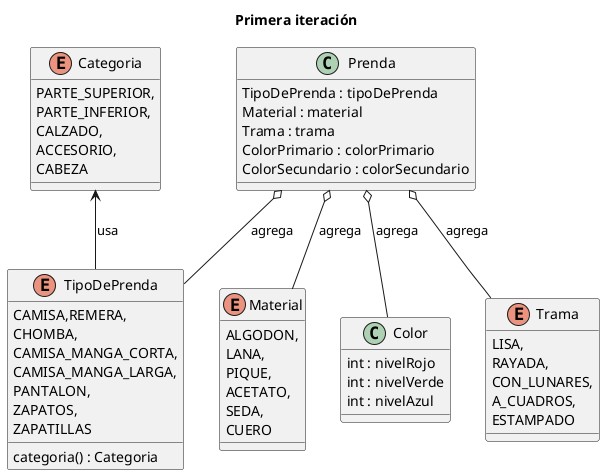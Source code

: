 @startuml
title Primera iteración

class Prenda {
    TipoDePrenda : tipoDePrenda
    Material : material
    Trama : trama
    ColorPrimario : colorPrimario
    ColorSecundario : colorSecundario
}

enum TipoDePrenda {
    CAMISA,REMERA,
    CHOMBA,
    CAMISA_MANGA_CORTA,
    CAMISA_MANGA_LARGA,
    PANTALON,
    ZAPATOS,
    ZAPATILLAS
    categoria() : Categoria
}

enum Material {
  ALGODON,
  LANA,
  PIQUE,
  ACETATO,
  SEDA,
  CUERO
}

class Color {
    int : nivelRojo
    int : nivelVerde
    int : nivelAzul
}

enum Categoria {
  PARTE_SUPERIOR,
  PARTE_INFERIOR,
  CALZADO,
  ACCESORIO,
  CABEZA
}

enum Trama {
  LISA,
  RAYADA,
  CON_LUNARES,
  A_CUADROS,
  ESTAMPADO
}


Prenda o-- TipoDePrenda : agrega
Prenda o-- Color : agrega
Prenda o-- Material : agrega
Prenda o-- Trama : agrega
TipoDePrenda -up-> Categoria : usa

@enduml